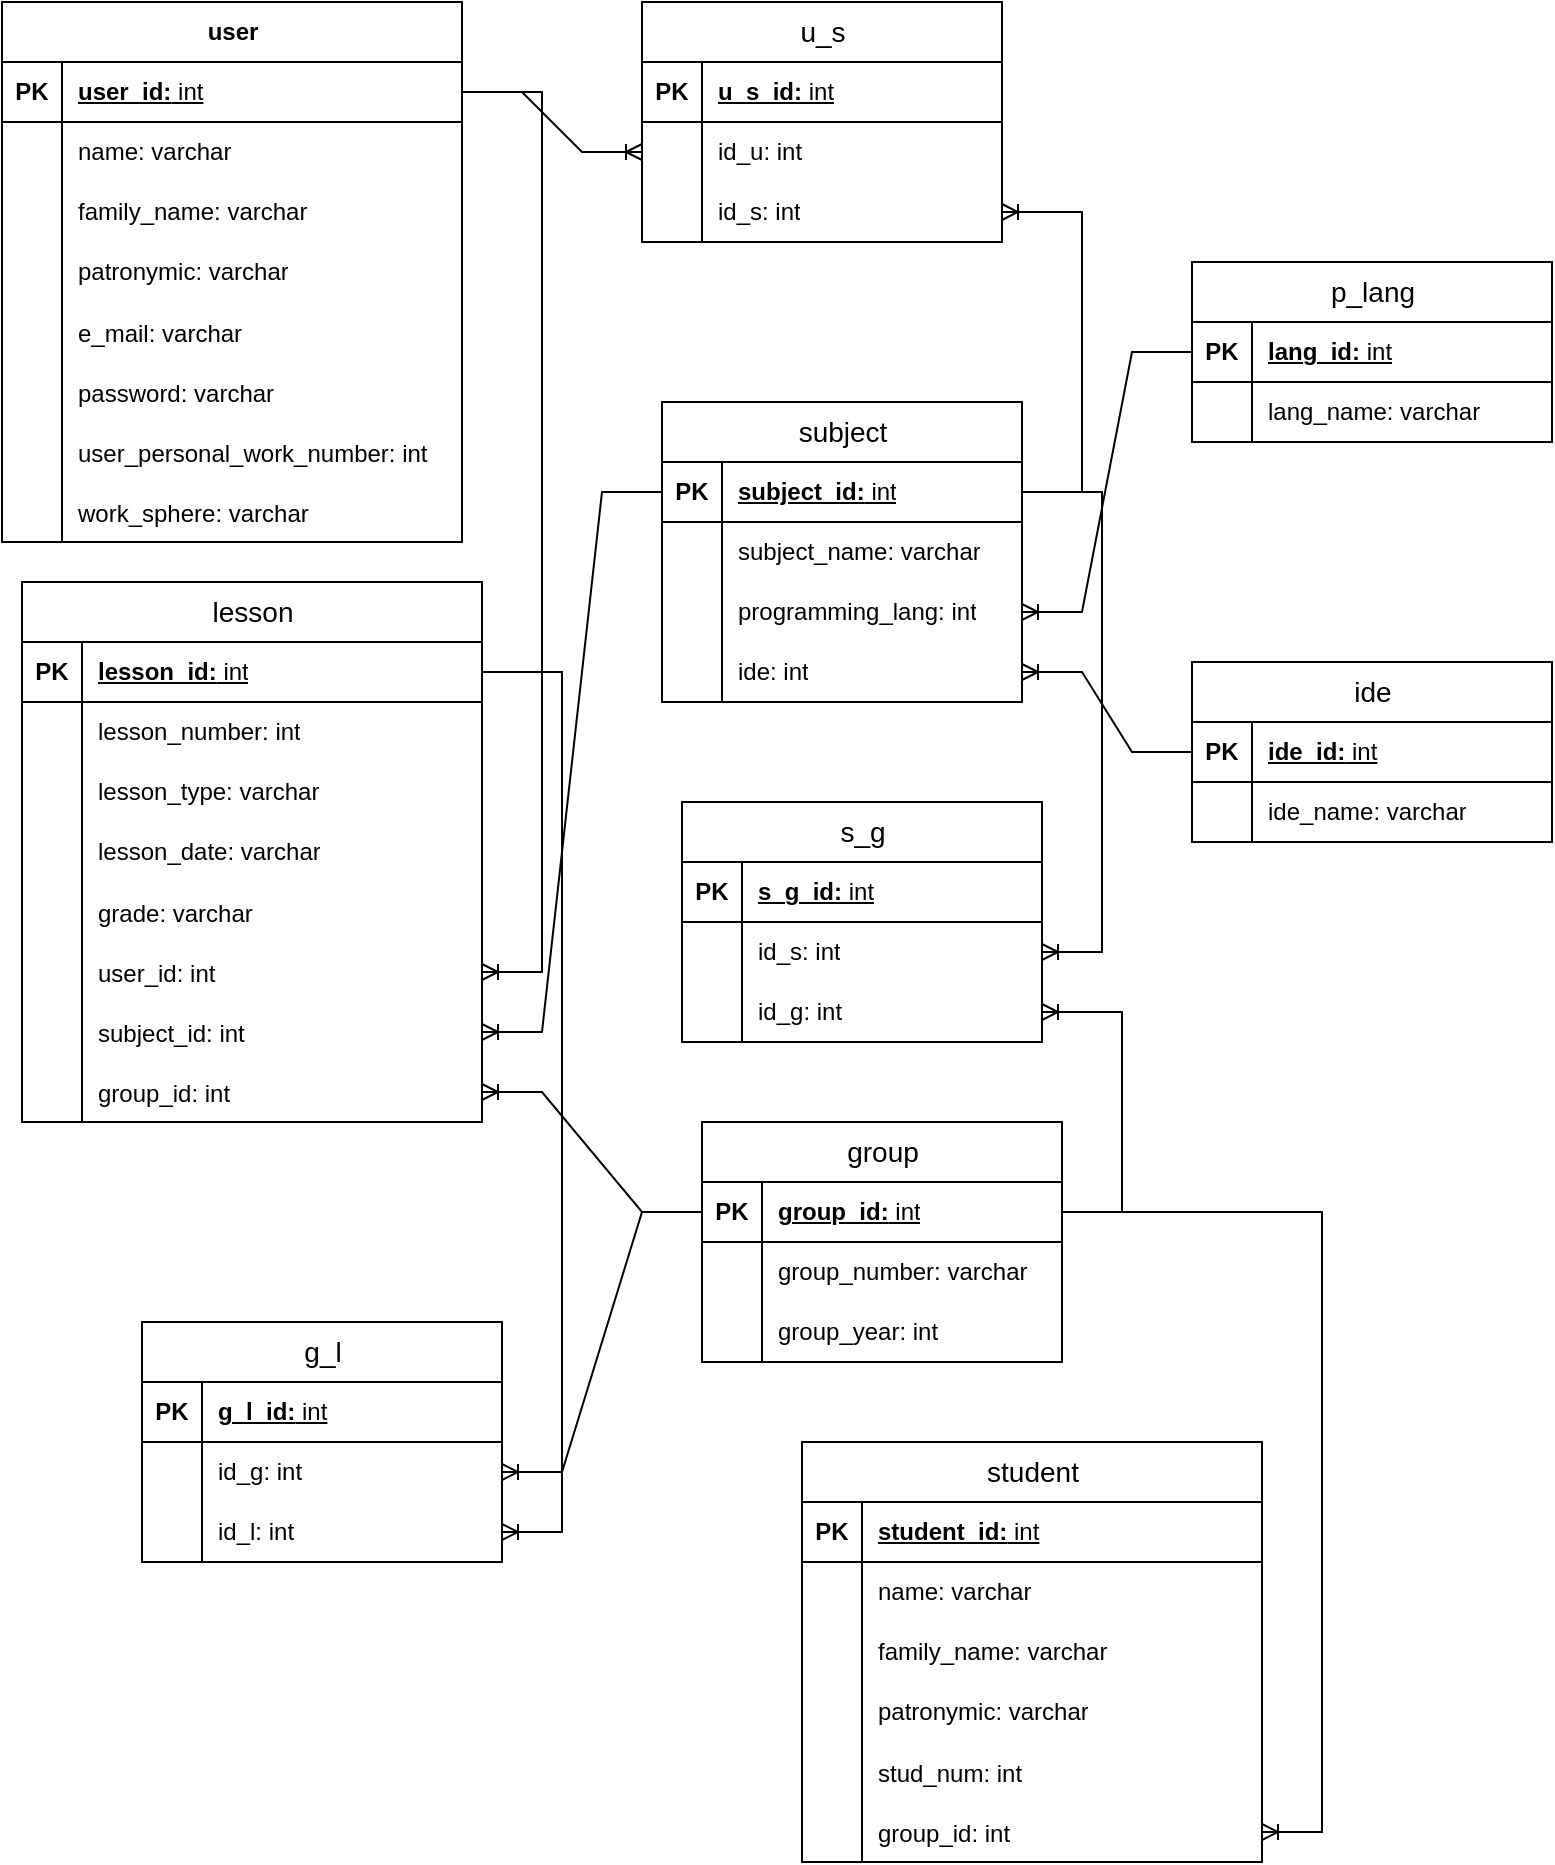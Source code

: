 <mxfile version="24.0.6" type="github">
  <diagram name="Страница — 1" id="qgbSFmbBmmUbS6zOG3lB">
    <mxGraphModel dx="1434" dy="746" grid="1" gridSize="10" guides="1" tooltips="1" connect="1" arrows="1" fold="1" page="1" pageScale="1" pageWidth="827" pageHeight="1169" math="0" shadow="0">
      <root>
        <mxCell id="0" />
        <mxCell id="1" parent="0" />
        <mxCell id="FLi0dFL7LAgXSfLZFpnG-70" value="" style="edgeStyle=entityRelationEdgeStyle;fontSize=12;html=1;endArrow=ERoneToMany;rounded=0;" parent="1" source="FLi0dFL7LAgXSfLZFpnG-129" target="FLi0dFL7LAgXSfLZFpnG-113" edge="1">
          <mxGeometry width="100" height="100" relative="1" as="geometry">
            <mxPoint x="535" y="390" as="sourcePoint" />
            <mxPoint x="595" y="460" as="targetPoint" />
            <Array as="points">
              <mxPoint x="611" y="925" />
            </Array>
          </mxGeometry>
        </mxCell>
        <mxCell id="FLi0dFL7LAgXSfLZFpnG-73" value="" style="edgeStyle=entityRelationEdgeStyle;fontSize=12;html=1;endArrow=ERoneToMany;rounded=0;" parent="1" source="FLi0dFL7LAgXSfLZFpnG-116" target="FLi0dFL7LAgXSfLZFpnG-110" edge="1">
          <mxGeometry width="100" height="100" relative="1" as="geometry">
            <mxPoint x="655" y="330" as="sourcePoint" />
            <mxPoint x="645" y="975" as="targetPoint" />
            <Array as="points">
              <mxPoint x="545" y="740" />
              <mxPoint x="545" y="730" />
            </Array>
          </mxGeometry>
        </mxCell>
        <mxCell id="FLi0dFL7LAgXSfLZFpnG-74" value="user" style="shape=table;startSize=30;container=1;collapsible=1;childLayout=tableLayout;fixedRows=1;rowLines=0;fontStyle=1;align=center;resizeLast=1;html=1;" parent="1" vertex="1">
          <mxGeometry x="40" y="40" width="230" height="270" as="geometry" />
        </mxCell>
        <mxCell id="FLi0dFL7LAgXSfLZFpnG-75" value="" style="shape=tableRow;horizontal=0;startSize=0;swimlaneHead=0;swimlaneBody=0;fillColor=none;collapsible=0;dropTarget=0;points=[[0,0.5],[1,0.5]];portConstraint=eastwest;top=0;left=0;right=0;bottom=1;" parent="FLi0dFL7LAgXSfLZFpnG-74" vertex="1">
          <mxGeometry y="30" width="230" height="30" as="geometry" />
        </mxCell>
        <mxCell id="FLi0dFL7LAgXSfLZFpnG-76" value="PK" style="shape=partialRectangle;connectable=0;fillColor=none;top=0;left=0;bottom=0;right=0;fontStyle=1;overflow=hidden;whiteSpace=wrap;html=1;" parent="FLi0dFL7LAgXSfLZFpnG-75" vertex="1">
          <mxGeometry width="30" height="30" as="geometry">
            <mxRectangle width="30" height="30" as="alternateBounds" />
          </mxGeometry>
        </mxCell>
        <mxCell id="FLi0dFL7LAgXSfLZFpnG-77" value="&lt;div style=&quot;font-weight: 400; text-wrap: nowrap;&quot;&gt;&lt;div&gt;&lt;span style=&quot;font-weight: 700; text-wrap: wrap;&quot;&gt;user_id:&lt;/span&gt;&amp;nbsp;int&lt;/div&gt;&lt;/div&gt;" style="shape=partialRectangle;connectable=0;fillColor=none;top=0;left=0;bottom=0;right=0;align=left;spacingLeft=6;fontStyle=5;overflow=hidden;whiteSpace=wrap;html=1;" parent="FLi0dFL7LAgXSfLZFpnG-75" vertex="1">
          <mxGeometry x="30" width="200" height="30" as="geometry">
            <mxRectangle width="200" height="30" as="alternateBounds" />
          </mxGeometry>
        </mxCell>
        <mxCell id="FLi0dFL7LAgXSfLZFpnG-78" value="" style="shape=tableRow;horizontal=0;startSize=0;swimlaneHead=0;swimlaneBody=0;fillColor=none;collapsible=0;dropTarget=0;points=[[0,0.5],[1,0.5]];portConstraint=eastwest;top=0;left=0;right=0;bottom=0;" parent="FLi0dFL7LAgXSfLZFpnG-74" vertex="1">
          <mxGeometry y="60" width="230" height="30" as="geometry" />
        </mxCell>
        <mxCell id="FLi0dFL7LAgXSfLZFpnG-79" value="" style="shape=partialRectangle;connectable=0;fillColor=none;top=0;left=0;bottom=0;right=0;editable=1;overflow=hidden;whiteSpace=wrap;html=1;" parent="FLi0dFL7LAgXSfLZFpnG-78" vertex="1">
          <mxGeometry width="30" height="30" as="geometry">
            <mxRectangle width="30" height="30" as="alternateBounds" />
          </mxGeometry>
        </mxCell>
        <mxCell id="FLi0dFL7LAgXSfLZFpnG-80" value="&lt;div style=&quot;text-wrap: nowrap;&quot;&gt;&lt;span style=&quot;text-wrap: wrap;&quot;&gt;name: varchar&lt;/span&gt;&lt;/div&gt;" style="shape=partialRectangle;connectable=0;fillColor=none;top=0;left=0;bottom=0;right=0;align=left;spacingLeft=6;overflow=hidden;whiteSpace=wrap;html=1;" parent="FLi0dFL7LAgXSfLZFpnG-78" vertex="1">
          <mxGeometry x="30" width="200" height="30" as="geometry">
            <mxRectangle width="200" height="30" as="alternateBounds" />
          </mxGeometry>
        </mxCell>
        <mxCell id="FLi0dFL7LAgXSfLZFpnG-81" value="" style="shape=tableRow;horizontal=0;startSize=0;swimlaneHead=0;swimlaneBody=0;fillColor=none;collapsible=0;dropTarget=0;points=[[0,0.5],[1,0.5]];portConstraint=eastwest;top=0;left=0;right=0;bottom=0;" parent="FLi0dFL7LAgXSfLZFpnG-74" vertex="1">
          <mxGeometry y="90" width="230" height="30" as="geometry" />
        </mxCell>
        <mxCell id="FLi0dFL7LAgXSfLZFpnG-82" value="" style="shape=partialRectangle;connectable=0;fillColor=none;top=0;left=0;bottom=0;right=0;editable=1;overflow=hidden;whiteSpace=wrap;html=1;" parent="FLi0dFL7LAgXSfLZFpnG-81" vertex="1">
          <mxGeometry width="30" height="30" as="geometry">
            <mxRectangle width="30" height="30" as="alternateBounds" />
          </mxGeometry>
        </mxCell>
        <mxCell id="FLi0dFL7LAgXSfLZFpnG-83" value="&lt;div style=&quot;text-wrap: nowrap;&quot;&gt;&lt;span style=&quot;text-wrap: wrap; background-color: initial;&quot;&gt;family_name: varchar&lt;/span&gt;&lt;/div&gt;" style="shape=partialRectangle;connectable=0;fillColor=none;top=0;left=0;bottom=0;right=0;align=left;spacingLeft=6;overflow=hidden;whiteSpace=wrap;html=1;" parent="FLi0dFL7LAgXSfLZFpnG-81" vertex="1">
          <mxGeometry x="30" width="200" height="30" as="geometry">
            <mxRectangle width="200" height="30" as="alternateBounds" />
          </mxGeometry>
        </mxCell>
        <mxCell id="FLi0dFL7LAgXSfLZFpnG-84" value="" style="shape=tableRow;horizontal=0;startSize=0;swimlaneHead=0;swimlaneBody=0;fillColor=none;collapsible=0;dropTarget=0;points=[[0,0.5],[1,0.5]];portConstraint=eastwest;top=0;left=0;right=0;bottom=0;" parent="FLi0dFL7LAgXSfLZFpnG-74" vertex="1">
          <mxGeometry y="120" width="230" height="30" as="geometry" />
        </mxCell>
        <mxCell id="FLi0dFL7LAgXSfLZFpnG-85" value="" style="shape=partialRectangle;connectable=0;fillColor=none;top=0;left=0;bottom=0;right=0;editable=1;overflow=hidden;whiteSpace=wrap;html=1;" parent="FLi0dFL7LAgXSfLZFpnG-84" vertex="1">
          <mxGeometry width="30" height="30" as="geometry">
            <mxRectangle width="30" height="30" as="alternateBounds" />
          </mxGeometry>
        </mxCell>
        <mxCell id="FLi0dFL7LAgXSfLZFpnG-86" value="&lt;div style=&quot;text-wrap: nowrap;&quot;&gt;&lt;span style=&quot;text-wrap: wrap; background-color: initial;&quot;&gt;patronymic: varchar&lt;/span&gt;&lt;/div&gt;" style="shape=partialRectangle;connectable=0;fillColor=none;top=0;left=0;bottom=0;right=0;align=left;spacingLeft=6;overflow=hidden;whiteSpace=wrap;html=1;" parent="FLi0dFL7LAgXSfLZFpnG-84" vertex="1">
          <mxGeometry x="30" width="200" height="30" as="geometry">
            <mxRectangle width="200" height="30" as="alternateBounds" />
          </mxGeometry>
        </mxCell>
        <mxCell id="FLi0dFL7LAgXSfLZFpnG-91" value="" style="shape=tableRow;horizontal=0;startSize=0;swimlaneHead=0;swimlaneBody=0;fillColor=none;collapsible=0;dropTarget=0;points=[[0,0.5],[1,0.5]];portConstraint=eastwest;top=0;left=0;right=0;bottom=0;" parent="FLi0dFL7LAgXSfLZFpnG-74" vertex="1">
          <mxGeometry y="150" width="230" height="30" as="geometry" />
        </mxCell>
        <mxCell id="FLi0dFL7LAgXSfLZFpnG-92" value="" style="shape=partialRectangle;connectable=0;fillColor=none;top=0;left=0;bottom=0;right=0;editable=1;overflow=hidden;" parent="FLi0dFL7LAgXSfLZFpnG-91" vertex="1">
          <mxGeometry width="30" height="30" as="geometry">
            <mxRectangle width="30" height="30" as="alternateBounds" />
          </mxGeometry>
        </mxCell>
        <mxCell id="FLi0dFL7LAgXSfLZFpnG-93" value="e_mail: varchar" style="shape=partialRectangle;connectable=0;fillColor=none;top=0;left=0;bottom=0;right=0;align=left;spacingLeft=6;overflow=hidden;" parent="FLi0dFL7LAgXSfLZFpnG-91" vertex="1">
          <mxGeometry x="30" width="200" height="30" as="geometry">
            <mxRectangle width="200" height="30" as="alternateBounds" />
          </mxGeometry>
        </mxCell>
        <mxCell id="FLi0dFL7LAgXSfLZFpnG-94" value="" style="shape=tableRow;horizontal=0;startSize=0;swimlaneHead=0;swimlaneBody=0;fillColor=none;collapsible=0;dropTarget=0;points=[[0,0.5],[1,0.5]];portConstraint=eastwest;top=0;left=0;right=0;bottom=0;" parent="FLi0dFL7LAgXSfLZFpnG-74" vertex="1">
          <mxGeometry y="180" width="230" height="30" as="geometry" />
        </mxCell>
        <mxCell id="FLi0dFL7LAgXSfLZFpnG-95" value="" style="shape=partialRectangle;connectable=0;fillColor=none;top=0;left=0;bottom=0;right=0;editable=1;overflow=hidden;" parent="FLi0dFL7LAgXSfLZFpnG-94" vertex="1">
          <mxGeometry width="30" height="30" as="geometry">
            <mxRectangle width="30" height="30" as="alternateBounds" />
          </mxGeometry>
        </mxCell>
        <mxCell id="FLi0dFL7LAgXSfLZFpnG-96" value="password: varchar" style="shape=partialRectangle;connectable=0;fillColor=none;top=0;left=0;bottom=0;right=0;align=left;spacingLeft=6;overflow=hidden;" parent="FLi0dFL7LAgXSfLZFpnG-94" vertex="1">
          <mxGeometry x="30" width="200" height="30" as="geometry">
            <mxRectangle width="200" height="30" as="alternateBounds" />
          </mxGeometry>
        </mxCell>
        <mxCell id="FLi0dFL7LAgXSfLZFpnG-97" value="" style="shape=tableRow;horizontal=0;startSize=0;swimlaneHead=0;swimlaneBody=0;fillColor=none;collapsible=0;dropTarget=0;points=[[0,0.5],[1,0.5]];portConstraint=eastwest;top=0;left=0;right=0;bottom=0;" parent="FLi0dFL7LAgXSfLZFpnG-74" vertex="1">
          <mxGeometry y="210" width="230" height="30" as="geometry" />
        </mxCell>
        <mxCell id="FLi0dFL7LAgXSfLZFpnG-98" value="" style="shape=partialRectangle;connectable=0;fillColor=none;top=0;left=0;bottom=0;right=0;editable=1;overflow=hidden;" parent="FLi0dFL7LAgXSfLZFpnG-97" vertex="1">
          <mxGeometry width="30" height="30" as="geometry">
            <mxRectangle width="30" height="30" as="alternateBounds" />
          </mxGeometry>
        </mxCell>
        <mxCell id="FLi0dFL7LAgXSfLZFpnG-99" value="user_personal_work_number: int" style="shape=partialRectangle;connectable=0;fillColor=none;top=0;left=0;bottom=0;right=0;align=left;spacingLeft=6;overflow=hidden;" parent="FLi0dFL7LAgXSfLZFpnG-97" vertex="1">
          <mxGeometry x="30" width="200" height="30" as="geometry">
            <mxRectangle width="200" height="30" as="alternateBounds" />
          </mxGeometry>
        </mxCell>
        <mxCell id="FLi0dFL7LAgXSfLZFpnG-100" value="" style="shape=tableRow;horizontal=0;startSize=0;swimlaneHead=0;swimlaneBody=0;fillColor=none;collapsible=0;dropTarget=0;points=[[0,0.5],[1,0.5]];portConstraint=eastwest;top=0;left=0;right=0;bottom=0;" parent="FLi0dFL7LAgXSfLZFpnG-74" vertex="1">
          <mxGeometry y="240" width="230" height="30" as="geometry" />
        </mxCell>
        <mxCell id="FLi0dFL7LAgXSfLZFpnG-101" value="" style="shape=partialRectangle;connectable=0;fillColor=none;top=0;left=0;bottom=0;right=0;editable=1;overflow=hidden;" parent="FLi0dFL7LAgXSfLZFpnG-100" vertex="1">
          <mxGeometry width="30" height="30" as="geometry">
            <mxRectangle width="30" height="30" as="alternateBounds" />
          </mxGeometry>
        </mxCell>
        <mxCell id="FLi0dFL7LAgXSfLZFpnG-102" value="work_sphere: varchar" style="shape=partialRectangle;connectable=0;fillColor=none;top=0;left=0;bottom=0;right=0;align=left;spacingLeft=6;overflow=hidden;" parent="FLi0dFL7LAgXSfLZFpnG-100" vertex="1">
          <mxGeometry x="30" width="200" height="30" as="geometry">
            <mxRectangle width="200" height="30" as="alternateBounds" />
          </mxGeometry>
        </mxCell>
        <mxCell id="FLi0dFL7LAgXSfLZFpnG-103" value="&lt;span style=&quot;font-size: 14px; font-weight: 400; text-wrap: wrap;&quot;&gt;subject&lt;/span&gt;" style="shape=table;startSize=30;container=1;collapsible=1;childLayout=tableLayout;fixedRows=1;rowLines=0;fontStyle=1;align=center;resizeLast=1;html=1;" parent="1" vertex="1">
          <mxGeometry x="370" y="240" width="180" height="150" as="geometry" />
        </mxCell>
        <mxCell id="FLi0dFL7LAgXSfLZFpnG-104" value="" style="shape=tableRow;horizontal=0;startSize=0;swimlaneHead=0;swimlaneBody=0;fillColor=none;collapsible=0;dropTarget=0;points=[[0,0.5],[1,0.5]];portConstraint=eastwest;top=0;left=0;right=0;bottom=1;" parent="FLi0dFL7LAgXSfLZFpnG-103" vertex="1">
          <mxGeometry y="30" width="180" height="30" as="geometry" />
        </mxCell>
        <mxCell id="FLi0dFL7LAgXSfLZFpnG-105" value="PK" style="shape=partialRectangle;connectable=0;fillColor=none;top=0;left=0;bottom=0;right=0;fontStyle=1;overflow=hidden;whiteSpace=wrap;html=1;" parent="FLi0dFL7LAgXSfLZFpnG-104" vertex="1">
          <mxGeometry width="30" height="30" as="geometry">
            <mxRectangle width="30" height="30" as="alternateBounds" />
          </mxGeometry>
        </mxCell>
        <mxCell id="FLi0dFL7LAgXSfLZFpnG-106" value="&lt;div style=&quot;font-weight: 400; text-wrap: nowrap;&quot;&gt;&lt;span style=&quot;font-weight: 700; text-wrap: wrap;&quot;&gt;subject_id:&lt;/span&gt;&amp;nbsp;int&lt;/div&gt;" style="shape=partialRectangle;connectable=0;fillColor=none;top=0;left=0;bottom=0;right=0;align=left;spacingLeft=6;fontStyle=5;overflow=hidden;whiteSpace=wrap;html=1;" parent="FLi0dFL7LAgXSfLZFpnG-104" vertex="1">
          <mxGeometry x="30" width="150" height="30" as="geometry">
            <mxRectangle width="150" height="30" as="alternateBounds" />
          </mxGeometry>
        </mxCell>
        <mxCell id="FLi0dFL7LAgXSfLZFpnG-107" value="" style="shape=tableRow;horizontal=0;startSize=0;swimlaneHead=0;swimlaneBody=0;fillColor=none;collapsible=0;dropTarget=0;points=[[0,0.5],[1,0.5]];portConstraint=eastwest;top=0;left=0;right=0;bottom=0;" parent="FLi0dFL7LAgXSfLZFpnG-103" vertex="1">
          <mxGeometry y="60" width="180" height="30" as="geometry" />
        </mxCell>
        <mxCell id="FLi0dFL7LAgXSfLZFpnG-108" value="" style="shape=partialRectangle;connectable=0;fillColor=none;top=0;left=0;bottom=0;right=0;editable=1;overflow=hidden;whiteSpace=wrap;html=1;" parent="FLi0dFL7LAgXSfLZFpnG-107" vertex="1">
          <mxGeometry width="30" height="30" as="geometry">
            <mxRectangle width="30" height="30" as="alternateBounds" />
          </mxGeometry>
        </mxCell>
        <mxCell id="FLi0dFL7LAgXSfLZFpnG-109" value="&lt;div style=&quot;text-wrap: nowrap; text-align: justify;&quot;&gt;&lt;div style=&quot;text-align: left;&quot;&gt;&lt;span style=&quot;text-align: center; background-color: initial;&quot;&gt;subject_name: varchar&lt;/span&gt;&lt;/div&gt;&lt;/div&gt;" style="shape=partialRectangle;connectable=0;fillColor=none;top=0;left=0;bottom=0;right=0;align=left;spacingLeft=6;overflow=hidden;whiteSpace=wrap;html=1;" parent="FLi0dFL7LAgXSfLZFpnG-107" vertex="1">
          <mxGeometry x="30" width="150" height="30" as="geometry">
            <mxRectangle width="150" height="30" as="alternateBounds" />
          </mxGeometry>
        </mxCell>
        <mxCell id="FLi0dFL7LAgXSfLZFpnG-110" value="" style="shape=tableRow;horizontal=0;startSize=0;swimlaneHead=0;swimlaneBody=0;fillColor=none;collapsible=0;dropTarget=0;points=[[0,0.5],[1,0.5]];portConstraint=eastwest;top=0;left=0;right=0;bottom=0;" parent="FLi0dFL7LAgXSfLZFpnG-103" vertex="1">
          <mxGeometry y="90" width="180" height="30" as="geometry" />
        </mxCell>
        <mxCell id="FLi0dFL7LAgXSfLZFpnG-111" value="" style="shape=partialRectangle;connectable=0;fillColor=none;top=0;left=0;bottom=0;right=0;editable=1;overflow=hidden;whiteSpace=wrap;html=1;" parent="FLi0dFL7LAgXSfLZFpnG-110" vertex="1">
          <mxGeometry width="30" height="30" as="geometry">
            <mxRectangle width="30" height="30" as="alternateBounds" />
          </mxGeometry>
        </mxCell>
        <mxCell id="FLi0dFL7LAgXSfLZFpnG-112" value="&lt;div style=&quot;text-wrap: nowrap; text-align: justify;&quot;&gt;programming_lang: int&lt;/div&gt;" style="shape=partialRectangle;connectable=0;fillColor=none;top=0;left=0;bottom=0;right=0;align=left;spacingLeft=6;overflow=hidden;whiteSpace=wrap;html=1;" parent="FLi0dFL7LAgXSfLZFpnG-110" vertex="1">
          <mxGeometry x="30" width="150" height="30" as="geometry">
            <mxRectangle width="150" height="30" as="alternateBounds" />
          </mxGeometry>
        </mxCell>
        <mxCell id="FLi0dFL7LAgXSfLZFpnG-113" value="" style="shape=tableRow;horizontal=0;startSize=0;swimlaneHead=0;swimlaneBody=0;fillColor=none;collapsible=0;dropTarget=0;points=[[0,0.5],[1,0.5]];portConstraint=eastwest;top=0;left=0;right=0;bottom=0;" parent="FLi0dFL7LAgXSfLZFpnG-103" vertex="1">
          <mxGeometry y="120" width="180" height="30" as="geometry" />
        </mxCell>
        <mxCell id="FLi0dFL7LAgXSfLZFpnG-114" value="" style="shape=partialRectangle;connectable=0;fillColor=none;top=0;left=0;bottom=0;right=0;editable=1;overflow=hidden;whiteSpace=wrap;html=1;" parent="FLi0dFL7LAgXSfLZFpnG-113" vertex="1">
          <mxGeometry width="30" height="30" as="geometry">
            <mxRectangle width="30" height="30" as="alternateBounds" />
          </mxGeometry>
        </mxCell>
        <mxCell id="FLi0dFL7LAgXSfLZFpnG-115" value="&lt;span style=&quot;text-align: justify; text-wrap: nowrap;&quot;&gt;ide: int&lt;/span&gt;" style="shape=partialRectangle;connectable=0;fillColor=none;top=0;left=0;bottom=0;right=0;align=left;spacingLeft=6;overflow=hidden;whiteSpace=wrap;html=1;" parent="FLi0dFL7LAgXSfLZFpnG-113" vertex="1">
          <mxGeometry x="30" width="150" height="30" as="geometry">
            <mxRectangle width="150" height="30" as="alternateBounds" />
          </mxGeometry>
        </mxCell>
        <mxCell id="FLi0dFL7LAgXSfLZFpnG-116" value="&lt;span style=&quot;font-size: 14px; font-weight: 400; text-wrap: wrap;&quot;&gt;p_lang&lt;/span&gt;" style="shape=table;startSize=30;container=1;collapsible=1;childLayout=tableLayout;fixedRows=1;rowLines=0;fontStyle=1;align=center;resizeLast=1;html=1;" parent="1" vertex="1">
          <mxGeometry x="635" y="170" width="180" height="90" as="geometry" />
        </mxCell>
        <mxCell id="FLi0dFL7LAgXSfLZFpnG-117" value="" style="shape=tableRow;horizontal=0;startSize=0;swimlaneHead=0;swimlaneBody=0;fillColor=none;collapsible=0;dropTarget=0;points=[[0,0.5],[1,0.5]];portConstraint=eastwest;top=0;left=0;right=0;bottom=1;" parent="FLi0dFL7LAgXSfLZFpnG-116" vertex="1">
          <mxGeometry y="30" width="180" height="30" as="geometry" />
        </mxCell>
        <mxCell id="FLi0dFL7LAgXSfLZFpnG-118" value="PK" style="shape=partialRectangle;connectable=0;fillColor=none;top=0;left=0;bottom=0;right=0;fontStyle=1;overflow=hidden;whiteSpace=wrap;html=1;" parent="FLi0dFL7LAgXSfLZFpnG-117" vertex="1">
          <mxGeometry width="30" height="30" as="geometry">
            <mxRectangle width="30" height="30" as="alternateBounds" />
          </mxGeometry>
        </mxCell>
        <mxCell id="FLi0dFL7LAgXSfLZFpnG-119" value="&lt;div style=&quot;font-weight: 400; text-wrap: nowrap;&quot;&gt;&lt;div style=&quot;text-align: justify;&quot;&gt;&lt;div style=&quot;text-align: left;&quot;&gt;&lt;span style=&quot;font-weight: 700; text-wrap: wrap;&quot;&gt;lang_id:&lt;/span&gt;&amp;nbsp;int&lt;/div&gt;&lt;/div&gt;&lt;/div&gt;" style="shape=partialRectangle;connectable=0;fillColor=none;top=0;left=0;bottom=0;right=0;align=left;spacingLeft=6;fontStyle=5;overflow=hidden;whiteSpace=wrap;html=1;" parent="FLi0dFL7LAgXSfLZFpnG-117" vertex="1">
          <mxGeometry x="30" width="150" height="30" as="geometry">
            <mxRectangle width="150" height="30" as="alternateBounds" />
          </mxGeometry>
        </mxCell>
        <mxCell id="FLi0dFL7LAgXSfLZFpnG-120" value="" style="shape=tableRow;horizontal=0;startSize=0;swimlaneHead=0;swimlaneBody=0;fillColor=none;collapsible=0;dropTarget=0;points=[[0,0.5],[1,0.5]];portConstraint=eastwest;top=0;left=0;right=0;bottom=0;" parent="FLi0dFL7LAgXSfLZFpnG-116" vertex="1">
          <mxGeometry y="60" width="180" height="30" as="geometry" />
        </mxCell>
        <mxCell id="FLi0dFL7LAgXSfLZFpnG-121" value="" style="shape=partialRectangle;connectable=0;fillColor=none;top=0;left=0;bottom=0;right=0;editable=1;overflow=hidden;whiteSpace=wrap;html=1;" parent="FLi0dFL7LAgXSfLZFpnG-120" vertex="1">
          <mxGeometry width="30" height="30" as="geometry">
            <mxRectangle width="30" height="30" as="alternateBounds" />
          </mxGeometry>
        </mxCell>
        <mxCell id="FLi0dFL7LAgXSfLZFpnG-122" value="&lt;div style=&quot;text-wrap: nowrap; text-align: justify;&quot;&gt;&lt;div style=&quot;text-align: left;&quot;&gt;&lt;span style=&quot;text-align: justify;&quot;&gt;lang_name: varchar&lt;/span&gt;&lt;br&gt;&lt;/div&gt;&lt;/div&gt;" style="shape=partialRectangle;connectable=0;fillColor=none;top=0;left=0;bottom=0;right=0;align=left;spacingLeft=6;overflow=hidden;whiteSpace=wrap;html=1;" parent="FLi0dFL7LAgXSfLZFpnG-120" vertex="1">
          <mxGeometry x="30" width="150" height="30" as="geometry">
            <mxRectangle width="150" height="30" as="alternateBounds" />
          </mxGeometry>
        </mxCell>
        <mxCell id="FLi0dFL7LAgXSfLZFpnG-129" value="&lt;span style=&quot;font-size: 14px; font-weight: 400; text-wrap: wrap;&quot;&gt;ide&lt;/span&gt;" style="shape=table;startSize=30;container=1;collapsible=1;childLayout=tableLayout;fixedRows=1;rowLines=0;fontStyle=1;align=center;resizeLast=1;html=1;" parent="1" vertex="1">
          <mxGeometry x="635" y="370" width="180" height="90" as="geometry" />
        </mxCell>
        <mxCell id="FLi0dFL7LAgXSfLZFpnG-130" value="" style="shape=tableRow;horizontal=0;startSize=0;swimlaneHead=0;swimlaneBody=0;fillColor=none;collapsible=0;dropTarget=0;points=[[0,0.5],[1,0.5]];portConstraint=eastwest;top=0;left=0;right=0;bottom=1;" parent="FLi0dFL7LAgXSfLZFpnG-129" vertex="1">
          <mxGeometry y="30" width="180" height="30" as="geometry" />
        </mxCell>
        <mxCell id="FLi0dFL7LAgXSfLZFpnG-131" value="PK" style="shape=partialRectangle;connectable=0;fillColor=none;top=0;left=0;bottom=0;right=0;fontStyle=1;overflow=hidden;whiteSpace=wrap;html=1;" parent="FLi0dFL7LAgXSfLZFpnG-130" vertex="1">
          <mxGeometry width="30" height="30" as="geometry">
            <mxRectangle width="30" height="30" as="alternateBounds" />
          </mxGeometry>
        </mxCell>
        <mxCell id="FLi0dFL7LAgXSfLZFpnG-132" value="&lt;div style=&quot;font-weight: 400; text-wrap: nowrap;&quot;&gt;&lt;div style=&quot;text-align: justify;&quot;&gt;&lt;div style=&quot;text-align: left;&quot;&gt;&lt;span style=&quot;font-weight: 700; text-wrap: wrap;&quot;&gt;ide_id:&lt;/span&gt;&amp;nbsp;int&lt;/div&gt;&lt;/div&gt;&lt;/div&gt;" style="shape=partialRectangle;connectable=0;fillColor=none;top=0;left=0;bottom=0;right=0;align=left;spacingLeft=6;fontStyle=5;overflow=hidden;whiteSpace=wrap;html=1;" parent="FLi0dFL7LAgXSfLZFpnG-130" vertex="1">
          <mxGeometry x="30" width="150" height="30" as="geometry">
            <mxRectangle width="150" height="30" as="alternateBounds" />
          </mxGeometry>
        </mxCell>
        <mxCell id="FLi0dFL7LAgXSfLZFpnG-133" value="" style="shape=tableRow;horizontal=0;startSize=0;swimlaneHead=0;swimlaneBody=0;fillColor=none;collapsible=0;dropTarget=0;points=[[0,0.5],[1,0.5]];portConstraint=eastwest;top=0;left=0;right=0;bottom=0;" parent="FLi0dFL7LAgXSfLZFpnG-129" vertex="1">
          <mxGeometry y="60" width="180" height="30" as="geometry" />
        </mxCell>
        <mxCell id="FLi0dFL7LAgXSfLZFpnG-134" value="" style="shape=partialRectangle;connectable=0;fillColor=none;top=0;left=0;bottom=0;right=0;editable=1;overflow=hidden;whiteSpace=wrap;html=1;" parent="FLi0dFL7LAgXSfLZFpnG-133" vertex="1">
          <mxGeometry width="30" height="30" as="geometry">
            <mxRectangle width="30" height="30" as="alternateBounds" />
          </mxGeometry>
        </mxCell>
        <mxCell id="FLi0dFL7LAgXSfLZFpnG-135" value="&lt;div style=&quot;text-wrap: nowrap; text-align: justify;&quot;&gt;&lt;div style=&quot;text-align: left;&quot;&gt;&lt;span style=&quot;text-align: justify;&quot;&gt;ide_name: varchar&lt;/span&gt;&lt;br&gt;&lt;/div&gt;&lt;/div&gt;" style="shape=partialRectangle;connectable=0;fillColor=none;top=0;left=0;bottom=0;right=0;align=left;spacingLeft=6;overflow=hidden;whiteSpace=wrap;html=1;" parent="FLi0dFL7LAgXSfLZFpnG-133" vertex="1">
          <mxGeometry x="30" width="150" height="30" as="geometry">
            <mxRectangle width="150" height="30" as="alternateBounds" />
          </mxGeometry>
        </mxCell>
        <mxCell id="FLi0dFL7LAgXSfLZFpnG-136" value="&lt;span style=&quot;font-size: 14px; font-weight: 400; text-wrap: wrap;&quot;&gt;group&lt;/span&gt;" style="shape=table;startSize=30;container=1;collapsible=1;childLayout=tableLayout;fixedRows=1;rowLines=0;fontStyle=1;align=center;resizeLast=1;html=1;" parent="1" vertex="1">
          <mxGeometry x="390" y="600" width="180" height="120" as="geometry" />
        </mxCell>
        <mxCell id="FLi0dFL7LAgXSfLZFpnG-137" value="" style="shape=tableRow;horizontal=0;startSize=0;swimlaneHead=0;swimlaneBody=0;fillColor=none;collapsible=0;dropTarget=0;points=[[0,0.5],[1,0.5]];portConstraint=eastwest;top=0;left=0;right=0;bottom=1;" parent="FLi0dFL7LAgXSfLZFpnG-136" vertex="1">
          <mxGeometry y="30" width="180" height="30" as="geometry" />
        </mxCell>
        <mxCell id="FLi0dFL7LAgXSfLZFpnG-138" value="PK" style="shape=partialRectangle;connectable=0;fillColor=none;top=0;left=0;bottom=0;right=0;fontStyle=1;overflow=hidden;whiteSpace=wrap;html=1;" parent="FLi0dFL7LAgXSfLZFpnG-137" vertex="1">
          <mxGeometry width="30" height="30" as="geometry">
            <mxRectangle width="30" height="30" as="alternateBounds" />
          </mxGeometry>
        </mxCell>
        <mxCell id="FLi0dFL7LAgXSfLZFpnG-139" value="&lt;div style=&quot;font-weight: 400; text-wrap: nowrap;&quot;&gt;&lt;div&gt;&lt;span style=&quot;font-weight: 700; text-wrap: wrap;&quot;&gt;group_id:&lt;/span&gt;&amp;nbsp;int&lt;/div&gt;&lt;/div&gt;" style="shape=partialRectangle;connectable=0;fillColor=none;top=0;left=0;bottom=0;right=0;align=left;spacingLeft=6;fontStyle=5;overflow=hidden;whiteSpace=wrap;html=1;" parent="FLi0dFL7LAgXSfLZFpnG-137" vertex="1">
          <mxGeometry x="30" width="150" height="30" as="geometry">
            <mxRectangle width="150" height="30" as="alternateBounds" />
          </mxGeometry>
        </mxCell>
        <mxCell id="FLi0dFL7LAgXSfLZFpnG-140" value="" style="shape=tableRow;horizontal=0;startSize=0;swimlaneHead=0;swimlaneBody=0;fillColor=none;collapsible=0;dropTarget=0;points=[[0,0.5],[1,0.5]];portConstraint=eastwest;top=0;left=0;right=0;bottom=0;" parent="FLi0dFL7LAgXSfLZFpnG-136" vertex="1">
          <mxGeometry y="60" width="180" height="30" as="geometry" />
        </mxCell>
        <mxCell id="FLi0dFL7LAgXSfLZFpnG-141" value="" style="shape=partialRectangle;connectable=0;fillColor=none;top=0;left=0;bottom=0;right=0;editable=1;overflow=hidden;whiteSpace=wrap;html=1;" parent="FLi0dFL7LAgXSfLZFpnG-140" vertex="1">
          <mxGeometry width="30" height="30" as="geometry">
            <mxRectangle width="30" height="30" as="alternateBounds" />
          </mxGeometry>
        </mxCell>
        <mxCell id="FLi0dFL7LAgXSfLZFpnG-142" value="&lt;div style=&quot;text-wrap: nowrap; text-align: justify;&quot;&gt;&lt;div style=&quot;text-align: left;&quot;&gt;&lt;div&gt;&lt;span style=&quot;background-color: initial;&quot;&gt;group_number: varchar&lt;/span&gt;&lt;br&gt;&lt;/div&gt;&lt;/div&gt;&lt;/div&gt;" style="shape=partialRectangle;connectable=0;fillColor=none;top=0;left=0;bottom=0;right=0;align=left;spacingLeft=6;overflow=hidden;whiteSpace=wrap;html=1;" parent="FLi0dFL7LAgXSfLZFpnG-140" vertex="1">
          <mxGeometry x="30" width="150" height="30" as="geometry">
            <mxRectangle width="150" height="30" as="alternateBounds" />
          </mxGeometry>
        </mxCell>
        <mxCell id="FLi0dFL7LAgXSfLZFpnG-143" value="" style="shape=tableRow;horizontal=0;startSize=0;swimlaneHead=0;swimlaneBody=0;fillColor=none;collapsible=0;dropTarget=0;points=[[0,0.5],[1,0.5]];portConstraint=eastwest;top=0;left=0;right=0;bottom=0;" parent="FLi0dFL7LAgXSfLZFpnG-136" vertex="1">
          <mxGeometry y="90" width="180" height="30" as="geometry" />
        </mxCell>
        <mxCell id="FLi0dFL7LAgXSfLZFpnG-144" value="" style="shape=partialRectangle;connectable=0;fillColor=none;top=0;left=0;bottom=0;right=0;editable=1;overflow=hidden;whiteSpace=wrap;html=1;" parent="FLi0dFL7LAgXSfLZFpnG-143" vertex="1">
          <mxGeometry width="30" height="30" as="geometry">
            <mxRectangle width="30" height="30" as="alternateBounds" />
          </mxGeometry>
        </mxCell>
        <mxCell id="FLi0dFL7LAgXSfLZFpnG-145" value="&lt;div style=&quot;text-wrap: nowrap; text-align: justify;&quot;&gt;&lt;span style=&quot;text-align: left;&quot;&gt;group_year: int&lt;/span&gt;&lt;br&gt;&lt;/div&gt;" style="shape=partialRectangle;connectable=0;fillColor=none;top=0;left=0;bottom=0;right=0;align=left;spacingLeft=6;overflow=hidden;whiteSpace=wrap;html=1;" parent="FLi0dFL7LAgXSfLZFpnG-143" vertex="1">
          <mxGeometry x="30" width="150" height="30" as="geometry">
            <mxRectangle width="150" height="30" as="alternateBounds" />
          </mxGeometry>
        </mxCell>
        <mxCell id="FLi0dFL7LAgXSfLZFpnG-149" value="&lt;span style=&quot;font-size: 14px; font-weight: 400; text-wrap: wrap;&quot;&gt;student&lt;/span&gt;" style="shape=table;startSize=30;container=1;collapsible=1;childLayout=tableLayout;fixedRows=1;rowLines=0;fontStyle=1;align=center;resizeLast=1;html=1;" parent="1" vertex="1">
          <mxGeometry x="440" y="760" width="230" height="210" as="geometry" />
        </mxCell>
        <mxCell id="FLi0dFL7LAgXSfLZFpnG-150" value="" style="shape=tableRow;horizontal=0;startSize=0;swimlaneHead=0;swimlaneBody=0;fillColor=none;collapsible=0;dropTarget=0;points=[[0,0.5],[1,0.5]];portConstraint=eastwest;top=0;left=0;right=0;bottom=1;" parent="FLi0dFL7LAgXSfLZFpnG-149" vertex="1">
          <mxGeometry y="30" width="230" height="30" as="geometry" />
        </mxCell>
        <mxCell id="FLi0dFL7LAgXSfLZFpnG-151" value="PK" style="shape=partialRectangle;connectable=0;fillColor=none;top=0;left=0;bottom=0;right=0;fontStyle=1;overflow=hidden;whiteSpace=wrap;html=1;" parent="FLi0dFL7LAgXSfLZFpnG-150" vertex="1">
          <mxGeometry width="30" height="30" as="geometry">
            <mxRectangle width="30" height="30" as="alternateBounds" />
          </mxGeometry>
        </mxCell>
        <mxCell id="FLi0dFL7LAgXSfLZFpnG-152" value="&lt;div style=&quot;font-weight: 400; text-wrap: nowrap;&quot;&gt;&lt;div&gt;&lt;span style=&quot;font-weight: 700; text-wrap: wrap;&quot;&gt;student_id:&lt;/span&gt;&amp;nbsp;int&lt;/div&gt;&lt;/div&gt;" style="shape=partialRectangle;connectable=0;fillColor=none;top=0;left=0;bottom=0;right=0;align=left;spacingLeft=6;fontStyle=5;overflow=hidden;whiteSpace=wrap;html=1;" parent="FLi0dFL7LAgXSfLZFpnG-150" vertex="1">
          <mxGeometry x="30" width="200" height="30" as="geometry">
            <mxRectangle width="200" height="30" as="alternateBounds" />
          </mxGeometry>
        </mxCell>
        <mxCell id="FLi0dFL7LAgXSfLZFpnG-153" value="" style="shape=tableRow;horizontal=0;startSize=0;swimlaneHead=0;swimlaneBody=0;fillColor=none;collapsible=0;dropTarget=0;points=[[0,0.5],[1,0.5]];portConstraint=eastwest;top=0;left=0;right=0;bottom=0;" parent="FLi0dFL7LAgXSfLZFpnG-149" vertex="1">
          <mxGeometry y="60" width="230" height="30" as="geometry" />
        </mxCell>
        <mxCell id="FLi0dFL7LAgXSfLZFpnG-154" value="" style="shape=partialRectangle;connectable=0;fillColor=none;top=0;left=0;bottom=0;right=0;editable=1;overflow=hidden;whiteSpace=wrap;html=1;" parent="FLi0dFL7LAgXSfLZFpnG-153" vertex="1">
          <mxGeometry width="30" height="30" as="geometry">
            <mxRectangle width="30" height="30" as="alternateBounds" />
          </mxGeometry>
        </mxCell>
        <mxCell id="FLi0dFL7LAgXSfLZFpnG-155" value="&lt;div style=&quot;text-wrap: nowrap;&quot;&gt;&lt;span style=&quot;text-wrap: wrap;&quot;&gt;name: varchar&lt;/span&gt;&lt;/div&gt;" style="shape=partialRectangle;connectable=0;fillColor=none;top=0;left=0;bottom=0;right=0;align=left;spacingLeft=6;overflow=hidden;whiteSpace=wrap;html=1;" parent="FLi0dFL7LAgXSfLZFpnG-153" vertex="1">
          <mxGeometry x="30" width="200" height="30" as="geometry">
            <mxRectangle width="200" height="30" as="alternateBounds" />
          </mxGeometry>
        </mxCell>
        <mxCell id="FLi0dFL7LAgXSfLZFpnG-156" value="" style="shape=tableRow;horizontal=0;startSize=0;swimlaneHead=0;swimlaneBody=0;fillColor=none;collapsible=0;dropTarget=0;points=[[0,0.5],[1,0.5]];portConstraint=eastwest;top=0;left=0;right=0;bottom=0;" parent="FLi0dFL7LAgXSfLZFpnG-149" vertex="1">
          <mxGeometry y="90" width="230" height="30" as="geometry" />
        </mxCell>
        <mxCell id="FLi0dFL7LAgXSfLZFpnG-157" value="" style="shape=partialRectangle;connectable=0;fillColor=none;top=0;left=0;bottom=0;right=0;editable=1;overflow=hidden;whiteSpace=wrap;html=1;" parent="FLi0dFL7LAgXSfLZFpnG-156" vertex="1">
          <mxGeometry width="30" height="30" as="geometry">
            <mxRectangle width="30" height="30" as="alternateBounds" />
          </mxGeometry>
        </mxCell>
        <mxCell id="FLi0dFL7LAgXSfLZFpnG-158" value="&lt;div style=&quot;text-wrap: nowrap;&quot;&gt;&lt;span style=&quot;text-wrap: wrap; background-color: initial;&quot;&gt;family_name: varchar&lt;/span&gt;&lt;/div&gt;" style="shape=partialRectangle;connectable=0;fillColor=none;top=0;left=0;bottom=0;right=0;align=left;spacingLeft=6;overflow=hidden;whiteSpace=wrap;html=1;" parent="FLi0dFL7LAgXSfLZFpnG-156" vertex="1">
          <mxGeometry x="30" width="200" height="30" as="geometry">
            <mxRectangle width="200" height="30" as="alternateBounds" />
          </mxGeometry>
        </mxCell>
        <mxCell id="FLi0dFL7LAgXSfLZFpnG-159" value="" style="shape=tableRow;horizontal=0;startSize=0;swimlaneHead=0;swimlaneBody=0;fillColor=none;collapsible=0;dropTarget=0;points=[[0,0.5],[1,0.5]];portConstraint=eastwest;top=0;left=0;right=0;bottom=0;" parent="FLi0dFL7LAgXSfLZFpnG-149" vertex="1">
          <mxGeometry y="120" width="230" height="30" as="geometry" />
        </mxCell>
        <mxCell id="FLi0dFL7LAgXSfLZFpnG-160" value="" style="shape=partialRectangle;connectable=0;fillColor=none;top=0;left=0;bottom=0;right=0;editable=1;overflow=hidden;whiteSpace=wrap;html=1;" parent="FLi0dFL7LAgXSfLZFpnG-159" vertex="1">
          <mxGeometry width="30" height="30" as="geometry">
            <mxRectangle width="30" height="30" as="alternateBounds" />
          </mxGeometry>
        </mxCell>
        <mxCell id="FLi0dFL7LAgXSfLZFpnG-161" value="&lt;div style=&quot;text-wrap: nowrap;&quot;&gt;&lt;span style=&quot;text-wrap: wrap; background-color: initial;&quot;&gt;patronymic: varchar&lt;/span&gt;&lt;/div&gt;" style="shape=partialRectangle;connectable=0;fillColor=none;top=0;left=0;bottom=0;right=0;align=left;spacingLeft=6;overflow=hidden;whiteSpace=wrap;html=1;" parent="FLi0dFL7LAgXSfLZFpnG-159" vertex="1">
          <mxGeometry x="30" width="200" height="30" as="geometry">
            <mxRectangle width="200" height="30" as="alternateBounds" />
          </mxGeometry>
        </mxCell>
        <mxCell id="FLi0dFL7LAgXSfLZFpnG-171" value="" style="shape=tableRow;horizontal=0;startSize=0;swimlaneHead=0;swimlaneBody=0;fillColor=none;collapsible=0;dropTarget=0;points=[[0,0.5],[1,0.5]];portConstraint=eastwest;top=0;left=0;right=0;bottom=0;" parent="FLi0dFL7LAgXSfLZFpnG-149" vertex="1">
          <mxGeometry y="150" width="230" height="30" as="geometry" />
        </mxCell>
        <mxCell id="FLi0dFL7LAgXSfLZFpnG-172" value="" style="shape=partialRectangle;connectable=0;fillColor=none;top=0;left=0;bottom=0;right=0;editable=1;overflow=hidden;" parent="FLi0dFL7LAgXSfLZFpnG-171" vertex="1">
          <mxGeometry width="30" height="30" as="geometry">
            <mxRectangle width="30" height="30" as="alternateBounds" />
          </mxGeometry>
        </mxCell>
        <mxCell id="FLi0dFL7LAgXSfLZFpnG-173" value="stud_num: int" style="shape=partialRectangle;connectable=0;fillColor=none;top=0;left=0;bottom=0;right=0;align=left;spacingLeft=6;overflow=hidden;" parent="FLi0dFL7LAgXSfLZFpnG-171" vertex="1">
          <mxGeometry x="30" width="200" height="30" as="geometry">
            <mxRectangle width="200" height="30" as="alternateBounds" />
          </mxGeometry>
        </mxCell>
        <mxCell id="-loQzlupprv0GfejpRky-8" value="" style="shape=tableRow;horizontal=0;startSize=0;swimlaneHead=0;swimlaneBody=0;fillColor=none;collapsible=0;dropTarget=0;points=[[0,0.5],[1,0.5]];portConstraint=eastwest;top=0;left=0;right=0;bottom=0;" parent="FLi0dFL7LAgXSfLZFpnG-149" vertex="1">
          <mxGeometry y="180" width="230" height="30" as="geometry" />
        </mxCell>
        <mxCell id="-loQzlupprv0GfejpRky-9" value="" style="shape=partialRectangle;connectable=0;fillColor=none;top=0;left=0;bottom=0;right=0;editable=1;overflow=hidden;" parent="-loQzlupprv0GfejpRky-8" vertex="1">
          <mxGeometry width="30" height="30" as="geometry">
            <mxRectangle width="30" height="30" as="alternateBounds" />
          </mxGeometry>
        </mxCell>
        <mxCell id="-loQzlupprv0GfejpRky-10" value="group_id: int" style="shape=partialRectangle;connectable=0;fillColor=none;top=0;left=0;bottom=0;right=0;align=left;spacingLeft=6;overflow=hidden;" parent="-loQzlupprv0GfejpRky-8" vertex="1">
          <mxGeometry x="30" width="200" height="30" as="geometry">
            <mxRectangle width="200" height="30" as="alternateBounds" />
          </mxGeometry>
        </mxCell>
        <mxCell id="FLi0dFL7LAgXSfLZFpnG-174" value="&lt;span style=&quot;font-size: 14px; font-weight: 400; text-wrap: wrap;&quot;&gt;lesson&lt;/span&gt;" style="shape=table;startSize=30;container=1;collapsible=1;childLayout=tableLayout;fixedRows=1;rowLines=0;fontStyle=1;align=center;resizeLast=1;html=1;" parent="1" vertex="1">
          <mxGeometry x="50" y="330" width="230" height="270" as="geometry" />
        </mxCell>
        <mxCell id="FLi0dFL7LAgXSfLZFpnG-175" value="" style="shape=tableRow;horizontal=0;startSize=0;swimlaneHead=0;swimlaneBody=0;fillColor=none;collapsible=0;dropTarget=0;points=[[0,0.5],[1,0.5]];portConstraint=eastwest;top=0;left=0;right=0;bottom=1;" parent="FLi0dFL7LAgXSfLZFpnG-174" vertex="1">
          <mxGeometry y="30" width="230" height="30" as="geometry" />
        </mxCell>
        <mxCell id="FLi0dFL7LAgXSfLZFpnG-176" value="PK" style="shape=partialRectangle;connectable=0;fillColor=none;top=0;left=0;bottom=0;right=0;fontStyle=1;overflow=hidden;whiteSpace=wrap;html=1;" parent="FLi0dFL7LAgXSfLZFpnG-175" vertex="1">
          <mxGeometry width="30" height="30" as="geometry">
            <mxRectangle width="30" height="30" as="alternateBounds" />
          </mxGeometry>
        </mxCell>
        <mxCell id="FLi0dFL7LAgXSfLZFpnG-177" value="&lt;div style=&quot;font-weight: 400; text-wrap: nowrap;&quot;&gt;&lt;div&gt;&lt;span style=&quot;font-weight: 700; text-wrap: wrap;&quot;&gt;lesson_id:&lt;/span&gt;&amp;nbsp;int&lt;/div&gt;&lt;/div&gt;" style="shape=partialRectangle;connectable=0;fillColor=none;top=0;left=0;bottom=0;right=0;align=left;spacingLeft=6;fontStyle=5;overflow=hidden;whiteSpace=wrap;html=1;" parent="FLi0dFL7LAgXSfLZFpnG-175" vertex="1">
          <mxGeometry x="30" width="200" height="30" as="geometry">
            <mxRectangle width="200" height="30" as="alternateBounds" />
          </mxGeometry>
        </mxCell>
        <mxCell id="FLi0dFL7LAgXSfLZFpnG-178" value="" style="shape=tableRow;horizontal=0;startSize=0;swimlaneHead=0;swimlaneBody=0;fillColor=none;collapsible=0;dropTarget=0;points=[[0,0.5],[1,0.5]];portConstraint=eastwest;top=0;left=0;right=0;bottom=0;" parent="FLi0dFL7LAgXSfLZFpnG-174" vertex="1">
          <mxGeometry y="60" width="230" height="30" as="geometry" />
        </mxCell>
        <mxCell id="FLi0dFL7LAgXSfLZFpnG-179" value="" style="shape=partialRectangle;connectable=0;fillColor=none;top=0;left=0;bottom=0;right=0;editable=1;overflow=hidden;whiteSpace=wrap;html=1;" parent="FLi0dFL7LAgXSfLZFpnG-178" vertex="1">
          <mxGeometry width="30" height="30" as="geometry">
            <mxRectangle width="30" height="30" as="alternateBounds" />
          </mxGeometry>
        </mxCell>
        <mxCell id="FLi0dFL7LAgXSfLZFpnG-180" value="&lt;div style=&quot;text-wrap: nowrap;&quot;&gt;lesson_number: int&lt;br&gt;&lt;/div&gt;" style="shape=partialRectangle;connectable=0;fillColor=none;top=0;left=0;bottom=0;right=0;align=left;spacingLeft=6;overflow=hidden;whiteSpace=wrap;html=1;" parent="FLi0dFL7LAgXSfLZFpnG-178" vertex="1">
          <mxGeometry x="30" width="200" height="30" as="geometry">
            <mxRectangle width="200" height="30" as="alternateBounds" />
          </mxGeometry>
        </mxCell>
        <mxCell id="FLi0dFL7LAgXSfLZFpnG-181" value="" style="shape=tableRow;horizontal=0;startSize=0;swimlaneHead=0;swimlaneBody=0;fillColor=none;collapsible=0;dropTarget=0;points=[[0,0.5],[1,0.5]];portConstraint=eastwest;top=0;left=0;right=0;bottom=0;" parent="FLi0dFL7LAgXSfLZFpnG-174" vertex="1">
          <mxGeometry y="90" width="230" height="30" as="geometry" />
        </mxCell>
        <mxCell id="FLi0dFL7LAgXSfLZFpnG-182" value="" style="shape=partialRectangle;connectable=0;fillColor=none;top=0;left=0;bottom=0;right=0;editable=1;overflow=hidden;whiteSpace=wrap;html=1;" parent="FLi0dFL7LAgXSfLZFpnG-181" vertex="1">
          <mxGeometry width="30" height="30" as="geometry">
            <mxRectangle width="30" height="30" as="alternateBounds" />
          </mxGeometry>
        </mxCell>
        <mxCell id="FLi0dFL7LAgXSfLZFpnG-183" value="&lt;div style=&quot;text-wrap: nowrap;&quot;&gt;lesson_type: varchar&lt;br&gt;&lt;/div&gt;" style="shape=partialRectangle;connectable=0;fillColor=none;top=0;left=0;bottom=0;right=0;align=left;spacingLeft=6;overflow=hidden;whiteSpace=wrap;html=1;" parent="FLi0dFL7LAgXSfLZFpnG-181" vertex="1">
          <mxGeometry x="30" width="200" height="30" as="geometry">
            <mxRectangle width="200" height="30" as="alternateBounds" />
          </mxGeometry>
        </mxCell>
        <mxCell id="FLi0dFL7LAgXSfLZFpnG-184" value="" style="shape=tableRow;horizontal=0;startSize=0;swimlaneHead=0;swimlaneBody=0;fillColor=none;collapsible=0;dropTarget=0;points=[[0,0.5],[1,0.5]];portConstraint=eastwest;top=0;left=0;right=0;bottom=0;" parent="FLi0dFL7LAgXSfLZFpnG-174" vertex="1">
          <mxGeometry y="120" width="230" height="30" as="geometry" />
        </mxCell>
        <mxCell id="FLi0dFL7LAgXSfLZFpnG-185" value="" style="shape=partialRectangle;connectable=0;fillColor=none;top=0;left=0;bottom=0;right=0;editable=1;overflow=hidden;whiteSpace=wrap;html=1;" parent="FLi0dFL7LAgXSfLZFpnG-184" vertex="1">
          <mxGeometry width="30" height="30" as="geometry">
            <mxRectangle width="30" height="30" as="alternateBounds" />
          </mxGeometry>
        </mxCell>
        <mxCell id="FLi0dFL7LAgXSfLZFpnG-186" value="&lt;div style=&quot;text-wrap: nowrap;&quot;&gt;lesson_date: varchar&lt;br&gt;&lt;/div&gt;" style="shape=partialRectangle;connectable=0;fillColor=none;top=0;left=0;bottom=0;right=0;align=left;spacingLeft=6;overflow=hidden;whiteSpace=wrap;html=1;" parent="FLi0dFL7LAgXSfLZFpnG-184" vertex="1">
          <mxGeometry x="30" width="200" height="30" as="geometry">
            <mxRectangle width="200" height="30" as="alternateBounds" />
          </mxGeometry>
        </mxCell>
        <mxCell id="FLi0dFL7LAgXSfLZFpnG-187" value="" style="shape=tableRow;horizontal=0;startSize=0;swimlaneHead=0;swimlaneBody=0;fillColor=none;collapsible=0;dropTarget=0;points=[[0,0.5],[1,0.5]];portConstraint=eastwest;top=0;left=0;right=0;bottom=0;" parent="FLi0dFL7LAgXSfLZFpnG-174" vertex="1">
          <mxGeometry y="150" width="230" height="30" as="geometry" />
        </mxCell>
        <mxCell id="FLi0dFL7LAgXSfLZFpnG-188" value="" style="shape=partialRectangle;connectable=0;fillColor=none;top=0;left=0;bottom=0;right=0;editable=1;overflow=hidden;" parent="FLi0dFL7LAgXSfLZFpnG-187" vertex="1">
          <mxGeometry width="30" height="30" as="geometry">
            <mxRectangle width="30" height="30" as="alternateBounds" />
          </mxGeometry>
        </mxCell>
        <mxCell id="FLi0dFL7LAgXSfLZFpnG-189" value="grade: varchar" style="shape=partialRectangle;connectable=0;fillColor=none;top=0;left=0;bottom=0;right=0;align=left;spacingLeft=6;overflow=hidden;" parent="FLi0dFL7LAgXSfLZFpnG-187" vertex="1">
          <mxGeometry x="30" width="200" height="30" as="geometry">
            <mxRectangle width="200" height="30" as="alternateBounds" />
          </mxGeometry>
        </mxCell>
        <mxCell id="-loQzlupprv0GfejpRky-1" value="" style="shape=tableRow;horizontal=0;startSize=0;swimlaneHead=0;swimlaneBody=0;fillColor=none;collapsible=0;dropTarget=0;points=[[0,0.5],[1,0.5]];portConstraint=eastwest;top=0;left=0;right=0;bottom=0;" parent="FLi0dFL7LAgXSfLZFpnG-174" vertex="1">
          <mxGeometry y="180" width="230" height="30" as="geometry" />
        </mxCell>
        <mxCell id="-loQzlupprv0GfejpRky-2" value="" style="shape=partialRectangle;connectable=0;fillColor=none;top=0;left=0;bottom=0;right=0;editable=1;overflow=hidden;" parent="-loQzlupprv0GfejpRky-1" vertex="1">
          <mxGeometry width="30" height="30" as="geometry">
            <mxRectangle width="30" height="30" as="alternateBounds" />
          </mxGeometry>
        </mxCell>
        <mxCell id="-loQzlupprv0GfejpRky-3" value="user_id: int" style="shape=partialRectangle;connectable=0;fillColor=none;top=0;left=0;bottom=0;right=0;align=left;spacingLeft=6;overflow=hidden;" parent="-loQzlupprv0GfejpRky-1" vertex="1">
          <mxGeometry x="30" width="200" height="30" as="geometry">
            <mxRectangle width="200" height="30" as="alternateBounds" />
          </mxGeometry>
        </mxCell>
        <mxCell id="-loQzlupprv0GfejpRky-12" value="" style="shape=tableRow;horizontal=0;startSize=0;swimlaneHead=0;swimlaneBody=0;fillColor=none;collapsible=0;dropTarget=0;points=[[0,0.5],[1,0.5]];portConstraint=eastwest;top=0;left=0;right=0;bottom=0;" parent="FLi0dFL7LAgXSfLZFpnG-174" vertex="1">
          <mxGeometry y="210" width="230" height="30" as="geometry" />
        </mxCell>
        <mxCell id="-loQzlupprv0GfejpRky-13" value="" style="shape=partialRectangle;connectable=0;fillColor=none;top=0;left=0;bottom=0;right=0;editable=1;overflow=hidden;" parent="-loQzlupprv0GfejpRky-12" vertex="1">
          <mxGeometry width="30" height="30" as="geometry">
            <mxRectangle width="30" height="30" as="alternateBounds" />
          </mxGeometry>
        </mxCell>
        <mxCell id="-loQzlupprv0GfejpRky-14" value="subject_id: int" style="shape=partialRectangle;connectable=0;fillColor=none;top=0;left=0;bottom=0;right=0;align=left;spacingLeft=6;overflow=hidden;" parent="-loQzlupprv0GfejpRky-12" vertex="1">
          <mxGeometry x="30" width="200" height="30" as="geometry">
            <mxRectangle width="200" height="30" as="alternateBounds" />
          </mxGeometry>
        </mxCell>
        <mxCell id="-loQzlupprv0GfejpRky-18" value="" style="shape=tableRow;horizontal=0;startSize=0;swimlaneHead=0;swimlaneBody=0;fillColor=none;collapsible=0;dropTarget=0;points=[[0,0.5],[1,0.5]];portConstraint=eastwest;top=0;left=0;right=0;bottom=0;" parent="FLi0dFL7LAgXSfLZFpnG-174" vertex="1">
          <mxGeometry y="240" width="230" height="30" as="geometry" />
        </mxCell>
        <mxCell id="-loQzlupprv0GfejpRky-19" value="" style="shape=partialRectangle;connectable=0;fillColor=none;top=0;left=0;bottom=0;right=0;editable=1;overflow=hidden;" parent="-loQzlupprv0GfejpRky-18" vertex="1">
          <mxGeometry width="30" height="30" as="geometry">
            <mxRectangle width="30" height="30" as="alternateBounds" />
          </mxGeometry>
        </mxCell>
        <mxCell id="-loQzlupprv0GfejpRky-20" value="group_id: int" style="shape=partialRectangle;connectable=0;fillColor=none;top=0;left=0;bottom=0;right=0;align=left;spacingLeft=6;overflow=hidden;" parent="-loQzlupprv0GfejpRky-18" vertex="1">
          <mxGeometry x="30" width="200" height="30" as="geometry">
            <mxRectangle width="200" height="30" as="alternateBounds" />
          </mxGeometry>
        </mxCell>
        <mxCell id="-loQzlupprv0GfejpRky-4" value="" style="edgeStyle=entityRelationEdgeStyle;fontSize=12;html=1;endArrow=ERoneToMany;rounded=0;" parent="1" source="FLi0dFL7LAgXSfLZFpnG-75" target="-loQzlupprv0GfejpRky-1" edge="1">
          <mxGeometry width="100" height="100" relative="1" as="geometry">
            <mxPoint x="400" y="370" as="sourcePoint" />
            <mxPoint x="340" y="300" as="targetPoint" />
            <Array as="points">
              <mxPoint x="376" y="880" />
            </Array>
          </mxGeometry>
        </mxCell>
        <mxCell id="-loQzlupprv0GfejpRky-11" value="" style="edgeStyle=entityRelationEdgeStyle;fontSize=12;html=1;endArrow=ERoneToMany;rounded=0;" parent="1" source="FLi0dFL7LAgXSfLZFpnG-137" target="-loQzlupprv0GfejpRky-8" edge="1">
          <mxGeometry width="100" height="100" relative="1" as="geometry">
            <mxPoint x="300" y="660" as="sourcePoint" />
            <mxPoint x="400" y="560" as="targetPoint" />
          </mxGeometry>
        </mxCell>
        <mxCell id="-loQzlupprv0GfejpRky-21" value="" style="edgeStyle=entityRelationEdgeStyle;fontSize=12;html=1;endArrow=ERoneToMany;rounded=0;" parent="1" source="FLi0dFL7LAgXSfLZFpnG-104" target="-loQzlupprv0GfejpRky-12" edge="1">
          <mxGeometry width="100" height="100" relative="1" as="geometry">
            <mxPoint x="280" y="95" as="sourcePoint" />
            <mxPoint x="280" y="645" as="targetPoint" />
            <Array as="points">
              <mxPoint x="386" y="890" />
            </Array>
          </mxGeometry>
        </mxCell>
        <mxCell id="-loQzlupprv0GfejpRky-25" value="" style="edgeStyle=entityRelationEdgeStyle;fontSize=12;html=1;endArrow=ERoneToMany;rounded=0;" parent="1" source="FLi0dFL7LAgXSfLZFpnG-137" target="-loQzlupprv0GfejpRky-18" edge="1">
          <mxGeometry width="100" height="100" relative="1" as="geometry">
            <mxPoint x="320" y="600" as="sourcePoint" />
            <mxPoint x="420" y="500" as="targetPoint" />
          </mxGeometry>
        </mxCell>
        <mxCell id="sOuGUcYerHw0X2o7_DGz-1" value="&lt;span style=&quot;font-size: 14px; font-weight: 400; text-wrap: wrap;&quot;&gt;u_s&lt;/span&gt;" style="shape=table;startSize=30;container=1;collapsible=1;childLayout=tableLayout;fixedRows=1;rowLines=0;fontStyle=1;align=center;resizeLast=1;html=1;" vertex="1" parent="1">
          <mxGeometry x="360" y="40" width="180" height="120" as="geometry" />
        </mxCell>
        <mxCell id="sOuGUcYerHw0X2o7_DGz-2" value="" style="shape=tableRow;horizontal=0;startSize=0;swimlaneHead=0;swimlaneBody=0;fillColor=none;collapsible=0;dropTarget=0;points=[[0,0.5],[1,0.5]];portConstraint=eastwest;top=0;left=0;right=0;bottom=1;" vertex="1" parent="sOuGUcYerHw0X2o7_DGz-1">
          <mxGeometry y="30" width="180" height="30" as="geometry" />
        </mxCell>
        <mxCell id="sOuGUcYerHw0X2o7_DGz-3" value="PK" style="shape=partialRectangle;connectable=0;fillColor=none;top=0;left=0;bottom=0;right=0;fontStyle=1;overflow=hidden;whiteSpace=wrap;html=1;" vertex="1" parent="sOuGUcYerHw0X2o7_DGz-2">
          <mxGeometry width="30" height="30" as="geometry">
            <mxRectangle width="30" height="30" as="alternateBounds" />
          </mxGeometry>
        </mxCell>
        <mxCell id="sOuGUcYerHw0X2o7_DGz-4" value="&lt;div style=&quot;font-weight: 400; text-wrap: nowrap;&quot;&gt;&lt;span style=&quot;font-weight: 700; text-wrap: wrap;&quot;&gt;u_s_id:&lt;/span&gt;&amp;nbsp;int&lt;/div&gt;" style="shape=partialRectangle;connectable=0;fillColor=none;top=0;left=0;bottom=0;right=0;align=left;spacingLeft=6;fontStyle=5;overflow=hidden;whiteSpace=wrap;html=1;" vertex="1" parent="sOuGUcYerHw0X2o7_DGz-2">
          <mxGeometry x="30" width="150" height="30" as="geometry">
            <mxRectangle width="150" height="30" as="alternateBounds" />
          </mxGeometry>
        </mxCell>
        <mxCell id="sOuGUcYerHw0X2o7_DGz-5" value="" style="shape=tableRow;horizontal=0;startSize=0;swimlaneHead=0;swimlaneBody=0;fillColor=none;collapsible=0;dropTarget=0;points=[[0,0.5],[1,0.5]];portConstraint=eastwest;top=0;left=0;right=0;bottom=0;" vertex="1" parent="sOuGUcYerHw0X2o7_DGz-1">
          <mxGeometry y="60" width="180" height="30" as="geometry" />
        </mxCell>
        <mxCell id="sOuGUcYerHw0X2o7_DGz-6" value="" style="shape=partialRectangle;connectable=0;fillColor=none;top=0;left=0;bottom=0;right=0;editable=1;overflow=hidden;whiteSpace=wrap;html=1;" vertex="1" parent="sOuGUcYerHw0X2o7_DGz-5">
          <mxGeometry width="30" height="30" as="geometry">
            <mxRectangle width="30" height="30" as="alternateBounds" />
          </mxGeometry>
        </mxCell>
        <mxCell id="sOuGUcYerHw0X2o7_DGz-7" value="&lt;div style=&quot;text-wrap: nowrap; text-align: justify;&quot;&gt;&lt;div style=&quot;text-align: left;&quot;&gt;&lt;span style=&quot;text-align: center; background-color: initial;&quot;&gt;id_u: int&lt;/span&gt;&lt;/div&gt;&lt;/div&gt;" style="shape=partialRectangle;connectable=0;fillColor=none;top=0;left=0;bottom=0;right=0;align=left;spacingLeft=6;overflow=hidden;whiteSpace=wrap;html=1;" vertex="1" parent="sOuGUcYerHw0X2o7_DGz-5">
          <mxGeometry x="30" width="150" height="30" as="geometry">
            <mxRectangle width="150" height="30" as="alternateBounds" />
          </mxGeometry>
        </mxCell>
        <mxCell id="sOuGUcYerHw0X2o7_DGz-8" value="" style="shape=tableRow;horizontal=0;startSize=0;swimlaneHead=0;swimlaneBody=0;fillColor=none;collapsible=0;dropTarget=0;points=[[0,0.5],[1,0.5]];portConstraint=eastwest;top=0;left=0;right=0;bottom=0;" vertex="1" parent="sOuGUcYerHw0X2o7_DGz-1">
          <mxGeometry y="90" width="180" height="30" as="geometry" />
        </mxCell>
        <mxCell id="sOuGUcYerHw0X2o7_DGz-9" value="" style="shape=partialRectangle;connectable=0;fillColor=none;top=0;left=0;bottom=0;right=0;editable=1;overflow=hidden;whiteSpace=wrap;html=1;" vertex="1" parent="sOuGUcYerHw0X2o7_DGz-8">
          <mxGeometry width="30" height="30" as="geometry">
            <mxRectangle width="30" height="30" as="alternateBounds" />
          </mxGeometry>
        </mxCell>
        <mxCell id="sOuGUcYerHw0X2o7_DGz-10" value="&lt;div style=&quot;text-wrap: nowrap; text-align: justify;&quot;&gt;id_s: int&lt;/div&gt;" style="shape=partialRectangle;connectable=0;fillColor=none;top=0;left=0;bottom=0;right=0;align=left;spacingLeft=6;overflow=hidden;whiteSpace=wrap;html=1;" vertex="1" parent="sOuGUcYerHw0X2o7_DGz-8">
          <mxGeometry x="30" width="150" height="30" as="geometry">
            <mxRectangle width="150" height="30" as="alternateBounds" />
          </mxGeometry>
        </mxCell>
        <mxCell id="sOuGUcYerHw0X2o7_DGz-14" value="" style="edgeStyle=entityRelationEdgeStyle;fontSize=12;html=1;endArrow=ERoneToMany;rounded=0;" edge="1" parent="1" source="FLi0dFL7LAgXSfLZFpnG-75" target="sOuGUcYerHw0X2o7_DGz-5">
          <mxGeometry width="100" height="100" relative="1" as="geometry">
            <mxPoint x="300" y="200" as="sourcePoint" />
            <mxPoint x="400" y="100" as="targetPoint" />
          </mxGeometry>
        </mxCell>
        <mxCell id="sOuGUcYerHw0X2o7_DGz-15" value="" style="edgeStyle=entityRelationEdgeStyle;fontSize=12;html=1;endArrow=ERoneToMany;rounded=0;" edge="1" parent="1" source="FLi0dFL7LAgXSfLZFpnG-104" target="sOuGUcYerHw0X2o7_DGz-8">
          <mxGeometry width="100" height="100" relative="1" as="geometry">
            <mxPoint x="280" y="95" as="sourcePoint" />
            <mxPoint x="380" y="105" as="targetPoint" />
          </mxGeometry>
        </mxCell>
        <mxCell id="sOuGUcYerHw0X2o7_DGz-16" value="&lt;span style=&quot;font-size: 14px; font-weight: 400; text-wrap: wrap;&quot;&gt;s_g&lt;/span&gt;" style="shape=table;startSize=30;container=1;collapsible=1;childLayout=tableLayout;fixedRows=1;rowLines=0;fontStyle=1;align=center;resizeLast=1;html=1;" vertex="1" parent="1">
          <mxGeometry x="380" y="440" width="180" height="120" as="geometry" />
        </mxCell>
        <mxCell id="sOuGUcYerHw0X2o7_DGz-17" value="" style="shape=tableRow;horizontal=0;startSize=0;swimlaneHead=0;swimlaneBody=0;fillColor=none;collapsible=0;dropTarget=0;points=[[0,0.5],[1,0.5]];portConstraint=eastwest;top=0;left=0;right=0;bottom=1;" vertex="1" parent="sOuGUcYerHw0X2o7_DGz-16">
          <mxGeometry y="30" width="180" height="30" as="geometry" />
        </mxCell>
        <mxCell id="sOuGUcYerHw0X2o7_DGz-18" value="PK" style="shape=partialRectangle;connectable=0;fillColor=none;top=0;left=0;bottom=0;right=0;fontStyle=1;overflow=hidden;whiteSpace=wrap;html=1;" vertex="1" parent="sOuGUcYerHw0X2o7_DGz-17">
          <mxGeometry width="30" height="30" as="geometry">
            <mxRectangle width="30" height="30" as="alternateBounds" />
          </mxGeometry>
        </mxCell>
        <mxCell id="sOuGUcYerHw0X2o7_DGz-19" value="&lt;div style=&quot;font-weight: 400; text-wrap: nowrap;&quot;&gt;&lt;span style=&quot;font-weight: 700; text-wrap: wrap;&quot;&gt;s_g_id:&lt;/span&gt;&amp;nbsp;int&lt;/div&gt;" style="shape=partialRectangle;connectable=0;fillColor=none;top=0;left=0;bottom=0;right=0;align=left;spacingLeft=6;fontStyle=5;overflow=hidden;whiteSpace=wrap;html=1;" vertex="1" parent="sOuGUcYerHw0X2o7_DGz-17">
          <mxGeometry x="30" width="150" height="30" as="geometry">
            <mxRectangle width="150" height="30" as="alternateBounds" />
          </mxGeometry>
        </mxCell>
        <mxCell id="sOuGUcYerHw0X2o7_DGz-20" value="" style="shape=tableRow;horizontal=0;startSize=0;swimlaneHead=0;swimlaneBody=0;fillColor=none;collapsible=0;dropTarget=0;points=[[0,0.5],[1,0.5]];portConstraint=eastwest;top=0;left=0;right=0;bottom=0;" vertex="1" parent="sOuGUcYerHw0X2o7_DGz-16">
          <mxGeometry y="60" width="180" height="30" as="geometry" />
        </mxCell>
        <mxCell id="sOuGUcYerHw0X2o7_DGz-21" value="" style="shape=partialRectangle;connectable=0;fillColor=none;top=0;left=0;bottom=0;right=0;editable=1;overflow=hidden;whiteSpace=wrap;html=1;" vertex="1" parent="sOuGUcYerHw0X2o7_DGz-20">
          <mxGeometry width="30" height="30" as="geometry">
            <mxRectangle width="30" height="30" as="alternateBounds" />
          </mxGeometry>
        </mxCell>
        <mxCell id="sOuGUcYerHw0X2o7_DGz-22" value="&lt;div style=&quot;text-wrap: nowrap; text-align: justify;&quot;&gt;&lt;div style=&quot;text-align: left;&quot;&gt;&lt;span style=&quot;text-align: center; background-color: initial;&quot;&gt;id_s: int&lt;/span&gt;&lt;/div&gt;&lt;/div&gt;" style="shape=partialRectangle;connectable=0;fillColor=none;top=0;left=0;bottom=0;right=0;align=left;spacingLeft=6;overflow=hidden;whiteSpace=wrap;html=1;" vertex="1" parent="sOuGUcYerHw0X2o7_DGz-20">
          <mxGeometry x="30" width="150" height="30" as="geometry">
            <mxRectangle width="150" height="30" as="alternateBounds" />
          </mxGeometry>
        </mxCell>
        <mxCell id="sOuGUcYerHw0X2o7_DGz-23" value="" style="shape=tableRow;horizontal=0;startSize=0;swimlaneHead=0;swimlaneBody=0;fillColor=none;collapsible=0;dropTarget=0;points=[[0,0.5],[1,0.5]];portConstraint=eastwest;top=0;left=0;right=0;bottom=0;" vertex="1" parent="sOuGUcYerHw0X2o7_DGz-16">
          <mxGeometry y="90" width="180" height="30" as="geometry" />
        </mxCell>
        <mxCell id="sOuGUcYerHw0X2o7_DGz-24" value="" style="shape=partialRectangle;connectable=0;fillColor=none;top=0;left=0;bottom=0;right=0;editable=1;overflow=hidden;whiteSpace=wrap;html=1;" vertex="1" parent="sOuGUcYerHw0X2o7_DGz-23">
          <mxGeometry width="30" height="30" as="geometry">
            <mxRectangle width="30" height="30" as="alternateBounds" />
          </mxGeometry>
        </mxCell>
        <mxCell id="sOuGUcYerHw0X2o7_DGz-25" value="&lt;div style=&quot;text-wrap: nowrap; text-align: justify;&quot;&gt;id_g: int&lt;/div&gt;" style="shape=partialRectangle;connectable=0;fillColor=none;top=0;left=0;bottom=0;right=0;align=left;spacingLeft=6;overflow=hidden;whiteSpace=wrap;html=1;" vertex="1" parent="sOuGUcYerHw0X2o7_DGz-23">
          <mxGeometry x="30" width="150" height="30" as="geometry">
            <mxRectangle width="150" height="30" as="alternateBounds" />
          </mxGeometry>
        </mxCell>
        <mxCell id="sOuGUcYerHw0X2o7_DGz-26" value="" style="edgeStyle=entityRelationEdgeStyle;fontSize=12;html=1;endArrow=ERoneToMany;rounded=0;" edge="1" parent="1" source="FLi0dFL7LAgXSfLZFpnG-104" target="sOuGUcYerHw0X2o7_DGz-20">
          <mxGeometry width="100" height="100" relative="1" as="geometry">
            <mxPoint x="300" y="500" as="sourcePoint" />
            <mxPoint x="300" y="710" as="targetPoint" />
          </mxGeometry>
        </mxCell>
        <mxCell id="sOuGUcYerHw0X2o7_DGz-27" value="" style="edgeStyle=entityRelationEdgeStyle;fontSize=12;html=1;endArrow=ERoneToMany;rounded=0;" edge="1" parent="1" source="FLi0dFL7LAgXSfLZFpnG-137" target="sOuGUcYerHw0X2o7_DGz-23">
          <mxGeometry width="100" height="100" relative="1" as="geometry">
            <mxPoint x="560" y="305" as="sourcePoint" />
            <mxPoint x="560" y="525" as="targetPoint" />
          </mxGeometry>
        </mxCell>
        <mxCell id="sOuGUcYerHw0X2o7_DGz-28" value="&lt;span style=&quot;font-size: 14px; font-weight: 400; text-wrap: wrap;&quot;&gt;g_l&lt;/span&gt;" style="shape=table;startSize=30;container=1;collapsible=1;childLayout=tableLayout;fixedRows=1;rowLines=0;fontStyle=1;align=center;resizeLast=1;html=1;" vertex="1" parent="1">
          <mxGeometry x="110" y="700" width="180" height="120" as="geometry" />
        </mxCell>
        <mxCell id="sOuGUcYerHw0X2o7_DGz-29" value="" style="shape=tableRow;horizontal=0;startSize=0;swimlaneHead=0;swimlaneBody=0;fillColor=none;collapsible=0;dropTarget=0;points=[[0,0.5],[1,0.5]];portConstraint=eastwest;top=0;left=0;right=0;bottom=1;" vertex="1" parent="sOuGUcYerHw0X2o7_DGz-28">
          <mxGeometry y="30" width="180" height="30" as="geometry" />
        </mxCell>
        <mxCell id="sOuGUcYerHw0X2o7_DGz-30" value="PK" style="shape=partialRectangle;connectable=0;fillColor=none;top=0;left=0;bottom=0;right=0;fontStyle=1;overflow=hidden;whiteSpace=wrap;html=1;" vertex="1" parent="sOuGUcYerHw0X2o7_DGz-29">
          <mxGeometry width="30" height="30" as="geometry">
            <mxRectangle width="30" height="30" as="alternateBounds" />
          </mxGeometry>
        </mxCell>
        <mxCell id="sOuGUcYerHw0X2o7_DGz-31" value="&lt;div style=&quot;font-weight: 400; text-wrap: nowrap;&quot;&gt;&lt;span style=&quot;font-weight: 700; text-wrap: wrap;&quot;&gt;g_l_id:&lt;/span&gt;&amp;nbsp;int&lt;/div&gt;" style="shape=partialRectangle;connectable=0;fillColor=none;top=0;left=0;bottom=0;right=0;align=left;spacingLeft=6;fontStyle=5;overflow=hidden;whiteSpace=wrap;html=1;" vertex="1" parent="sOuGUcYerHw0X2o7_DGz-29">
          <mxGeometry x="30" width="150" height="30" as="geometry">
            <mxRectangle width="150" height="30" as="alternateBounds" />
          </mxGeometry>
        </mxCell>
        <mxCell id="sOuGUcYerHw0X2o7_DGz-32" value="" style="shape=tableRow;horizontal=0;startSize=0;swimlaneHead=0;swimlaneBody=0;fillColor=none;collapsible=0;dropTarget=0;points=[[0,0.5],[1,0.5]];portConstraint=eastwest;top=0;left=0;right=0;bottom=0;" vertex="1" parent="sOuGUcYerHw0X2o7_DGz-28">
          <mxGeometry y="60" width="180" height="30" as="geometry" />
        </mxCell>
        <mxCell id="sOuGUcYerHw0X2o7_DGz-33" value="" style="shape=partialRectangle;connectable=0;fillColor=none;top=0;left=0;bottom=0;right=0;editable=1;overflow=hidden;whiteSpace=wrap;html=1;" vertex="1" parent="sOuGUcYerHw0X2o7_DGz-32">
          <mxGeometry width="30" height="30" as="geometry">
            <mxRectangle width="30" height="30" as="alternateBounds" />
          </mxGeometry>
        </mxCell>
        <mxCell id="sOuGUcYerHw0X2o7_DGz-34" value="&lt;div style=&quot;text-wrap: nowrap; text-align: justify;&quot;&gt;&lt;div style=&quot;text-align: left;&quot;&gt;&lt;span style=&quot;text-align: center; background-color: initial;&quot;&gt;id_g: int&lt;/span&gt;&lt;/div&gt;&lt;/div&gt;" style="shape=partialRectangle;connectable=0;fillColor=none;top=0;left=0;bottom=0;right=0;align=left;spacingLeft=6;overflow=hidden;whiteSpace=wrap;html=1;" vertex="1" parent="sOuGUcYerHw0X2o7_DGz-32">
          <mxGeometry x="30" width="150" height="30" as="geometry">
            <mxRectangle width="150" height="30" as="alternateBounds" />
          </mxGeometry>
        </mxCell>
        <mxCell id="sOuGUcYerHw0X2o7_DGz-35" value="" style="shape=tableRow;horizontal=0;startSize=0;swimlaneHead=0;swimlaneBody=0;fillColor=none;collapsible=0;dropTarget=0;points=[[0,0.5],[1,0.5]];portConstraint=eastwest;top=0;left=0;right=0;bottom=0;" vertex="1" parent="sOuGUcYerHw0X2o7_DGz-28">
          <mxGeometry y="90" width="180" height="30" as="geometry" />
        </mxCell>
        <mxCell id="sOuGUcYerHw0X2o7_DGz-36" value="" style="shape=partialRectangle;connectable=0;fillColor=none;top=0;left=0;bottom=0;right=0;editable=1;overflow=hidden;whiteSpace=wrap;html=1;" vertex="1" parent="sOuGUcYerHw0X2o7_DGz-35">
          <mxGeometry width="30" height="30" as="geometry">
            <mxRectangle width="30" height="30" as="alternateBounds" />
          </mxGeometry>
        </mxCell>
        <mxCell id="sOuGUcYerHw0X2o7_DGz-37" value="&lt;div style=&quot;text-wrap: nowrap; text-align: justify;&quot;&gt;id_l: int&lt;/div&gt;" style="shape=partialRectangle;connectable=0;fillColor=none;top=0;left=0;bottom=0;right=0;align=left;spacingLeft=6;overflow=hidden;whiteSpace=wrap;html=1;" vertex="1" parent="sOuGUcYerHw0X2o7_DGz-35">
          <mxGeometry x="30" width="150" height="30" as="geometry">
            <mxRectangle width="150" height="30" as="alternateBounds" />
          </mxGeometry>
        </mxCell>
        <mxCell id="sOuGUcYerHw0X2o7_DGz-38" value="" style="edgeStyle=entityRelationEdgeStyle;fontSize=12;html=1;endArrow=ERoneToMany;rounded=0;" edge="1" parent="1" source="FLi0dFL7LAgXSfLZFpnG-137" target="sOuGUcYerHw0X2o7_DGz-32">
          <mxGeometry width="100" height="100" relative="1" as="geometry">
            <mxPoint x="300" y="600" as="sourcePoint" />
            <mxPoint x="400" y="500" as="targetPoint" />
          </mxGeometry>
        </mxCell>
        <mxCell id="sOuGUcYerHw0X2o7_DGz-39" value="" style="edgeStyle=entityRelationEdgeStyle;fontSize=12;html=1;endArrow=ERoneToMany;rounded=0;" edge="1" parent="1" source="FLi0dFL7LAgXSfLZFpnG-175" target="sOuGUcYerHw0X2o7_DGz-35">
          <mxGeometry width="100" height="100" relative="1" as="geometry">
            <mxPoint x="300" y="600" as="sourcePoint" />
            <mxPoint x="400" y="500" as="targetPoint" />
          </mxGeometry>
        </mxCell>
      </root>
    </mxGraphModel>
  </diagram>
</mxfile>
